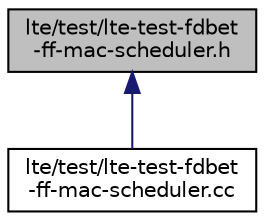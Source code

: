 digraph "lte/test/lte-test-fdbet-ff-mac-scheduler.h"
{
  edge [fontname="Helvetica",fontsize="10",labelfontname="Helvetica",labelfontsize="10"];
  node [fontname="Helvetica",fontsize="10",shape=record];
  Node1 [label="lte/test/lte-test-fdbet\l-ff-mac-scheduler.h",height=0.2,width=0.4,color="black", fillcolor="grey75", style="filled", fontcolor="black"];
  Node1 -> Node2 [dir="back",color="midnightblue",fontsize="10",style="solid"];
  Node2 [label="lte/test/lte-test-fdbet\l-ff-mac-scheduler.cc",height=0.2,width=0.4,color="black", fillcolor="white", style="filled",URL="$d3/dfb/lte-test-fdbet-ff-mac-scheduler_8cc.html"];
}
